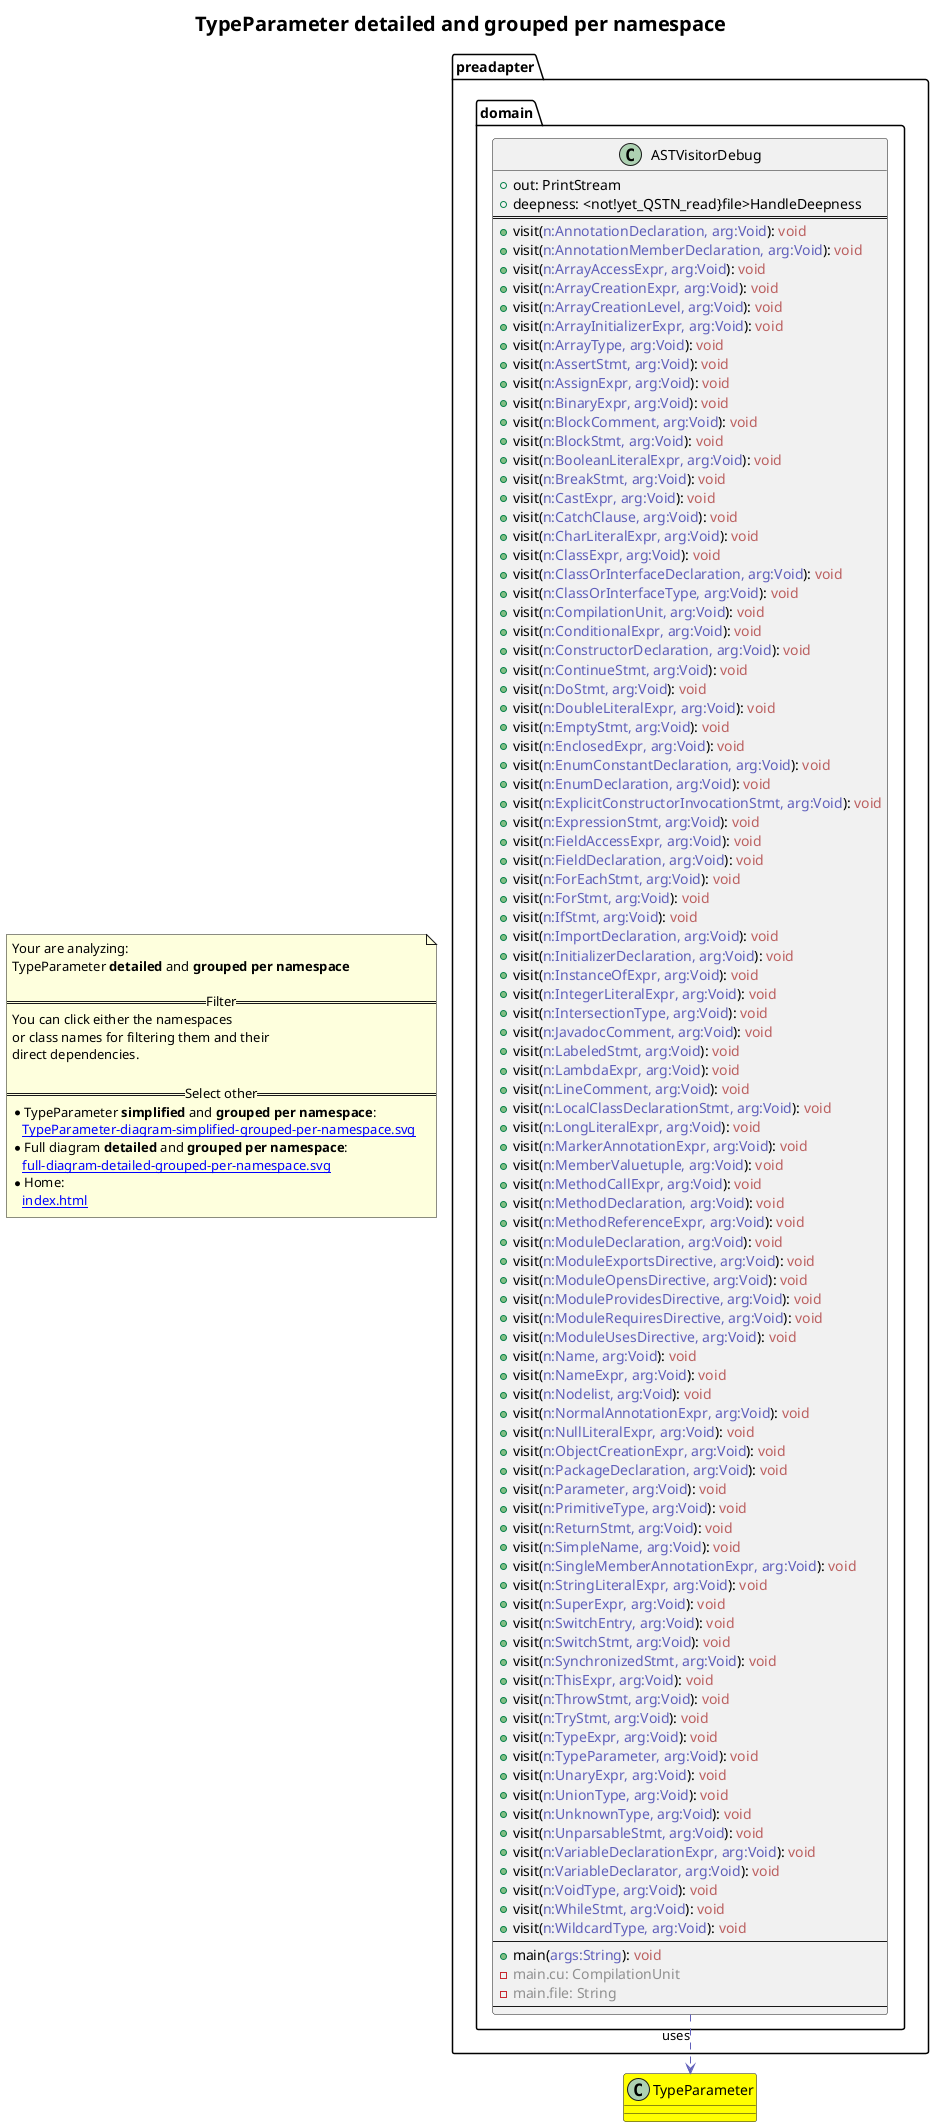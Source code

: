 @startuml
skinparam linetype ortho
title <size:20>TypeParameter **detailed** and **grouped per namespace**</size>
note "Your are analyzing:\nTypeParameter **detailed** and **grouped per namespace**\n\n==Filter==\nYou can click either the namespaces \nor class names for filtering them and their\ndirect dependencies.\n\n==Select other==\n* TypeParameter **simplified** and **grouped per namespace**:\n   [[TypeParameter-diagram-simplified-grouped-per-namespace.svg]]\n* Full diagram **detailed** and **grouped per namespace**:\n   [[full-diagram-detailed-grouped-per-namespace.svg]]\n* Home:\n   [[index.html]]" as FloatingNote
class TypeParameter [[TypeParameter-diagram-detailed-grouped-per-namespace.svg]] #yellow {
}
' Closing all previous_sub_namespace_list namespace None because file analysis is finished.
namespace preadapter [[preadapter-diagram-detailed-grouped-per-namespace.svg]] {
namespace preadapter.domain [[preadapter.domain-diagram-detailed-grouped-per-namespace.svg]] {
  class preadapter.domain.ASTVisitorDebug [[preadapter.domain.ASTVisitorDebug-diagram-detailed-grouped-per-namespace.svg]]  {
    + out: PrintStream
    + deepness: <not!yet_QSTN_read}file>HandleDeepness
==
    + visit(<font color="6060BB">n:AnnotationDeclaration, arg:Void</font>): <font color="BB6060">void</font>
    + visit(<font color="6060BB">n:AnnotationMemberDeclaration, arg:Void</font>): <font color="BB6060">void</font>
    + visit(<font color="6060BB">n:ArrayAccessExpr, arg:Void</font>): <font color="BB6060">void</font>
    + visit(<font color="6060BB">n:ArrayCreationExpr, arg:Void</font>): <font color="BB6060">void</font>
    + visit(<font color="6060BB">n:ArrayCreationLevel, arg:Void</font>): <font color="BB6060">void</font>
    + visit(<font color="6060BB">n:ArrayInitializerExpr, arg:Void</font>): <font color="BB6060">void</font>
    + visit(<font color="6060BB">n:ArrayType, arg:Void</font>): <font color="BB6060">void</font>
    + visit(<font color="6060BB">n:AssertStmt, arg:Void</font>): <font color="BB6060">void</font>
    + visit(<font color="6060BB">n:AssignExpr, arg:Void</font>): <font color="BB6060">void</font>
    + visit(<font color="6060BB">n:BinaryExpr, arg:Void</font>): <font color="BB6060">void</font>
    + visit(<font color="6060BB">n:BlockComment, arg:Void</font>): <font color="BB6060">void</font>
    + visit(<font color="6060BB">n:BlockStmt, arg:Void</font>): <font color="BB6060">void</font>
    + visit(<font color="6060BB">n:BooleanLiteralExpr, arg:Void</font>): <font color="BB6060">void</font>
    + visit(<font color="6060BB">n:BreakStmt, arg:Void</font>): <font color="BB6060">void</font>
    + visit(<font color="6060BB">n:CastExpr, arg:Void</font>): <font color="BB6060">void</font>
    + visit(<font color="6060BB">n:CatchClause, arg:Void</font>): <font color="BB6060">void</font>
    + visit(<font color="6060BB">n:CharLiteralExpr, arg:Void</font>): <font color="BB6060">void</font>
    + visit(<font color="6060BB">n:ClassExpr, arg:Void</font>): <font color="BB6060">void</font>
    + visit(<font color="6060BB">n:ClassOrInterfaceDeclaration, arg:Void</font>): <font color="BB6060">void</font>
    + visit(<font color="6060BB">n:ClassOrInterfaceType, arg:Void</font>): <font color="BB6060">void</font>
    + visit(<font color="6060BB">n:CompilationUnit, arg:Void</font>): <font color="BB6060">void</font>
    + visit(<font color="6060BB">n:ConditionalExpr, arg:Void</font>): <font color="BB6060">void</font>
    + visit(<font color="6060BB">n:ConstructorDeclaration, arg:Void</font>): <font color="BB6060">void</font>
    + visit(<font color="6060BB">n:ContinueStmt, arg:Void</font>): <font color="BB6060">void</font>
    + visit(<font color="6060BB">n:DoStmt, arg:Void</font>): <font color="BB6060">void</font>
    + visit(<font color="6060BB">n:DoubleLiteralExpr, arg:Void</font>): <font color="BB6060">void</font>
    + visit(<font color="6060BB">n:EmptyStmt, arg:Void</font>): <font color="BB6060">void</font>
    + visit(<font color="6060BB">n:EnclosedExpr, arg:Void</font>): <font color="BB6060">void</font>
    + visit(<font color="6060BB">n:EnumConstantDeclaration, arg:Void</font>): <font color="BB6060">void</font>
    + visit(<font color="6060BB">n:EnumDeclaration, arg:Void</font>): <font color="BB6060">void</font>
    + visit(<font color="6060BB">n:ExplicitConstructorInvocationStmt, arg:Void</font>): <font color="BB6060">void</font>
    + visit(<font color="6060BB">n:ExpressionStmt, arg:Void</font>): <font color="BB6060">void</font>
    + visit(<font color="6060BB">n:FieldAccessExpr, arg:Void</font>): <font color="BB6060">void</font>
    + visit(<font color="6060BB">n:FieldDeclaration, arg:Void</font>): <font color="BB6060">void</font>
    + visit(<font color="6060BB">n:ForEachStmt, arg:Void</font>): <font color="BB6060">void</font>
    + visit(<font color="6060BB">n:ForStmt, arg:Void</font>): <font color="BB6060">void</font>
    + visit(<font color="6060BB">n:IfStmt, arg:Void</font>): <font color="BB6060">void</font>
    + visit(<font color="6060BB">n:ImportDeclaration, arg:Void</font>): <font color="BB6060">void</font>
    + visit(<font color="6060BB">n:InitializerDeclaration, arg:Void</font>): <font color="BB6060">void</font>
    + visit(<font color="6060BB">n:InstanceOfExpr, arg:Void</font>): <font color="BB6060">void</font>
    + visit(<font color="6060BB">n:IntegerLiteralExpr, arg:Void</font>): <font color="BB6060">void</font>
    + visit(<font color="6060BB">n:IntersectionType, arg:Void</font>): <font color="BB6060">void</font>
    + visit(<font color="6060BB">n:JavadocComment, arg:Void</font>): <font color="BB6060">void</font>
    + visit(<font color="6060BB">n:LabeledStmt, arg:Void</font>): <font color="BB6060">void</font>
    + visit(<font color="6060BB">n:LambdaExpr, arg:Void</font>): <font color="BB6060">void</font>
    + visit(<font color="6060BB">n:LineComment, arg:Void</font>): <font color="BB6060">void</font>
    + visit(<font color="6060BB">n:LocalClassDeclarationStmt, arg:Void</font>): <font color="BB6060">void</font>
    + visit(<font color="6060BB">n:LongLiteralExpr, arg:Void</font>): <font color="BB6060">void</font>
    + visit(<font color="6060BB">n:MarkerAnnotationExpr, arg:Void</font>): <font color="BB6060">void</font>
    + visit(<font color="6060BB">n:MemberValuetuple, arg:Void</font>): <font color="BB6060">void</font>
    + visit(<font color="6060BB">n:MethodCallExpr, arg:Void</font>): <font color="BB6060">void</font>
    + visit(<font color="6060BB">n:MethodDeclaration, arg:Void</font>): <font color="BB6060">void</font>
    + visit(<font color="6060BB">n:MethodReferenceExpr, arg:Void</font>): <font color="BB6060">void</font>
    + visit(<font color="6060BB">n:ModuleDeclaration, arg:Void</font>): <font color="BB6060">void</font>
    + visit(<font color="6060BB">n:ModuleExportsDirective, arg:Void</font>): <font color="BB6060">void</font>
    + visit(<font color="6060BB">n:ModuleOpensDirective, arg:Void</font>): <font color="BB6060">void</font>
    + visit(<font color="6060BB">n:ModuleProvidesDirective, arg:Void</font>): <font color="BB6060">void</font>
    + visit(<font color="6060BB">n:ModuleRequiresDirective, arg:Void</font>): <font color="BB6060">void</font>
    + visit(<font color="6060BB">n:ModuleUsesDirective, arg:Void</font>): <font color="BB6060">void</font>
    + visit(<font color="6060BB">n:Name, arg:Void</font>): <font color="BB6060">void</font>
    + visit(<font color="6060BB">n:NameExpr, arg:Void</font>): <font color="BB6060">void</font>
    + visit(<font color="6060BB">n:Nodelist, arg:Void</font>): <font color="BB6060">void</font>
    + visit(<font color="6060BB">n:NormalAnnotationExpr, arg:Void</font>): <font color="BB6060">void</font>
    + visit(<font color="6060BB">n:NullLiteralExpr, arg:Void</font>): <font color="BB6060">void</font>
    + visit(<font color="6060BB">n:ObjectCreationExpr, arg:Void</font>): <font color="BB6060">void</font>
    + visit(<font color="6060BB">n:PackageDeclaration, arg:Void</font>): <font color="BB6060">void</font>
    + visit(<font color="6060BB">n:Parameter, arg:Void</font>): <font color="BB6060">void</font>
    + visit(<font color="6060BB">n:PrimitiveType, arg:Void</font>): <font color="BB6060">void</font>
    + visit(<font color="6060BB">n:ReturnStmt, arg:Void</font>): <font color="BB6060">void</font>
    + visit(<font color="6060BB">n:SimpleName, arg:Void</font>): <font color="BB6060">void</font>
    + visit(<font color="6060BB">n:SingleMemberAnnotationExpr, arg:Void</font>): <font color="BB6060">void</font>
    + visit(<font color="6060BB">n:StringLiteralExpr, arg:Void</font>): <font color="BB6060">void</font>
    + visit(<font color="6060BB">n:SuperExpr, arg:Void</font>): <font color="BB6060">void</font>
    + visit(<font color="6060BB">n:SwitchEntry, arg:Void</font>): <font color="BB6060">void</font>
    + visit(<font color="6060BB">n:SwitchStmt, arg:Void</font>): <font color="BB6060">void</font>
    + visit(<font color="6060BB">n:SynchronizedStmt, arg:Void</font>): <font color="BB6060">void</font>
    + visit(<font color="6060BB">n:ThisExpr, arg:Void</font>): <font color="BB6060">void</font>
    + visit(<font color="6060BB">n:ThrowStmt, arg:Void</font>): <font color="BB6060">void</font>
    + visit(<font color="6060BB">n:TryStmt, arg:Void</font>): <font color="BB6060">void</font>
    + visit(<font color="6060BB">n:TypeExpr, arg:Void</font>): <font color="BB6060">void</font>
    + visit(<font color="6060BB">n:TypeParameter, arg:Void</font>): <font color="BB6060">void</font>
    + visit(<font color="6060BB">n:UnaryExpr, arg:Void</font>): <font color="BB6060">void</font>
    + visit(<font color="6060BB">n:UnionType, arg:Void</font>): <font color="BB6060">void</font>
    + visit(<font color="6060BB">n:UnknownType, arg:Void</font>): <font color="BB6060">void</font>
    + visit(<font color="6060BB">n:UnparsableStmt, arg:Void</font>): <font color="BB6060">void</font>
    + visit(<font color="6060BB">n:VariableDeclarationExpr, arg:Void</font>): <font color="BB6060">void</font>
    + visit(<font color="6060BB">n:VariableDeclarator, arg:Void</font>): <font color="BB6060">void</font>
    + visit(<font color="6060BB">n:VoidType, arg:Void</font>): <font color="BB6060">void</font>
    + visit(<font color="6060BB">n:WhileStmt, arg:Void</font>): <font color="BB6060">void</font>
    + visit(<font color="6060BB">n:WildcardType, arg:Void</font>): <font color="BB6060">void</font>
--
    + main(<font color="6060BB">args:String</font>): <font color="BB6060">void</font>
    - <font color="909090">main.cu: CompilationUnit</font>
    - <font color="909090">main.file: String</font>
--
  }
'Compared namespace preadapter.domain [[preadapter.domain-diagram-detailed-grouped-per-namespace.svg]] { with last element of   }
' Closing all previous_sub_namespace_list namespace None because file analysis is finished.
' Closing namespace domain
}
' Closing namespace preadapter
}
 ' *************************************** 
 ' *************************************** 
 ' *************************************** 
' Class relations extracted from namespace:
' 
' Class relations extracted from namespace:
' preadapter.domain
preadapter.domain.ASTVisitorDebug .[#6060BB].> TypeParameter  : uses 
@enduml